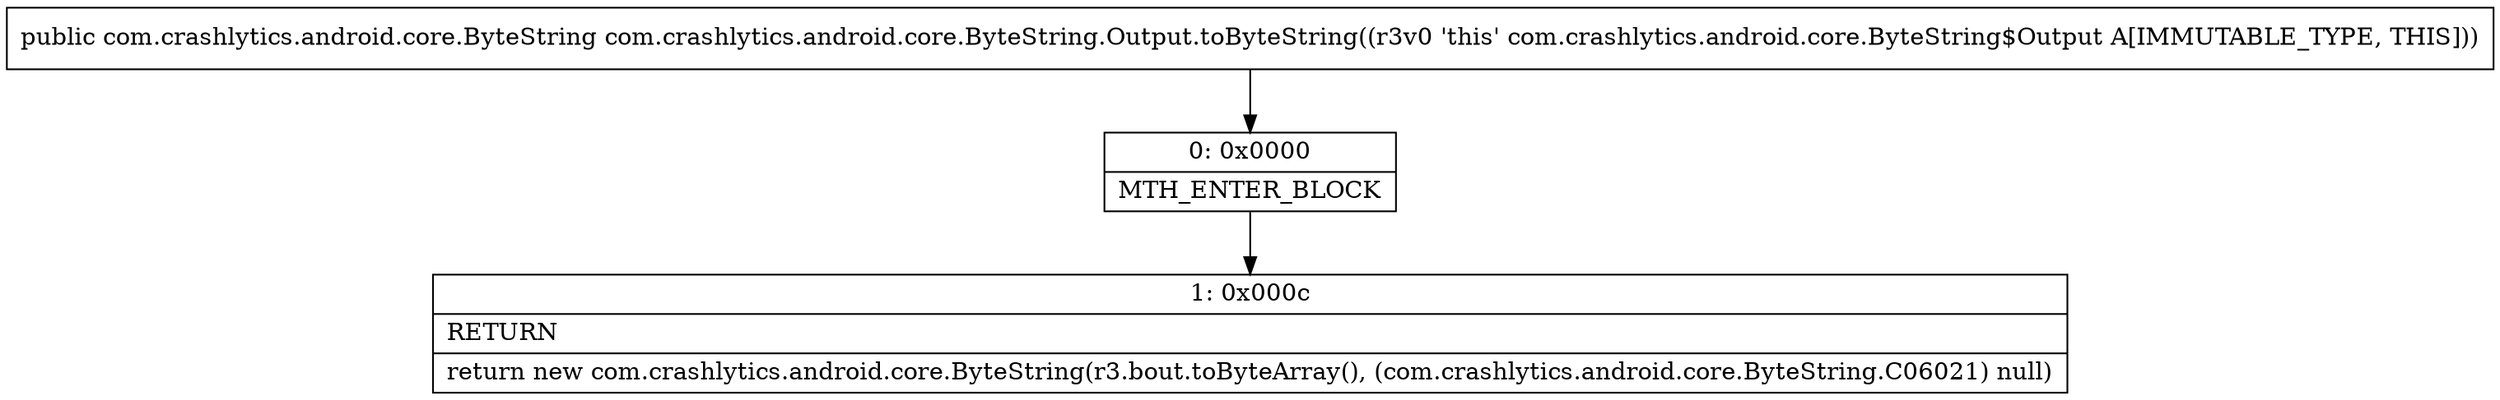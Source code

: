 digraph "CFG forcom.crashlytics.android.core.ByteString.Output.toByteString()Lcom\/crashlytics\/android\/core\/ByteString;" {
Node_0 [shape=record,label="{0\:\ 0x0000|MTH_ENTER_BLOCK\l}"];
Node_1 [shape=record,label="{1\:\ 0x000c|RETURN\l|return new com.crashlytics.android.core.ByteString(r3.bout.toByteArray(), (com.crashlytics.android.core.ByteString.C06021) null)\l}"];
MethodNode[shape=record,label="{public com.crashlytics.android.core.ByteString com.crashlytics.android.core.ByteString.Output.toByteString((r3v0 'this' com.crashlytics.android.core.ByteString$Output A[IMMUTABLE_TYPE, THIS])) }"];
MethodNode -> Node_0;
Node_0 -> Node_1;
}

